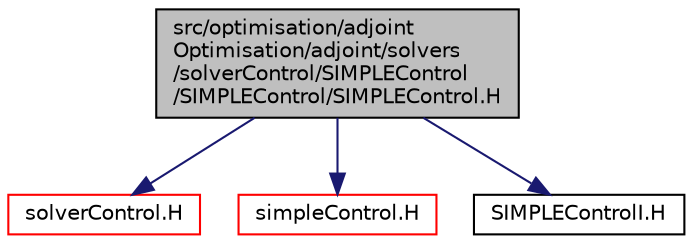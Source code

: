 digraph "src/optimisation/adjointOptimisation/adjoint/solvers/solverControl/SIMPLEControl/SIMPLEControl/SIMPLEControl.H"
{
  bgcolor="transparent";
  edge [fontname="Helvetica",fontsize="10",labelfontname="Helvetica",labelfontsize="10"];
  node [fontname="Helvetica",fontsize="10",shape=record];
  Node1 [label="src/optimisation/adjoint\lOptimisation/adjoint/solvers\l/solverControl/SIMPLEControl\l/SIMPLEControl/SIMPLEControl.H",height=0.2,width=0.4,color="black", fillcolor="grey75", style="filled" fontcolor="black"];
  Node1 -> Node2 [color="midnightblue",fontsize="10",style="solid",fontname="Helvetica"];
  Node2 [label="solverControl.H",height=0.2,width=0.4,color="red",URL="$solverControl_8H.html"];
  Node1 -> Node3 [color="midnightblue",fontsize="10",style="solid",fontname="Helvetica"];
  Node3 [label="simpleControl.H",height=0.2,width=0.4,color="red",URL="$simpleControl_8H.html"];
  Node1 -> Node4 [color="midnightblue",fontsize="10",style="solid",fontname="Helvetica"];
  Node4 [label="SIMPLEControlI.H",height=0.2,width=0.4,color="black",URL="$SIMPLEControlI_8H.html"];
}
